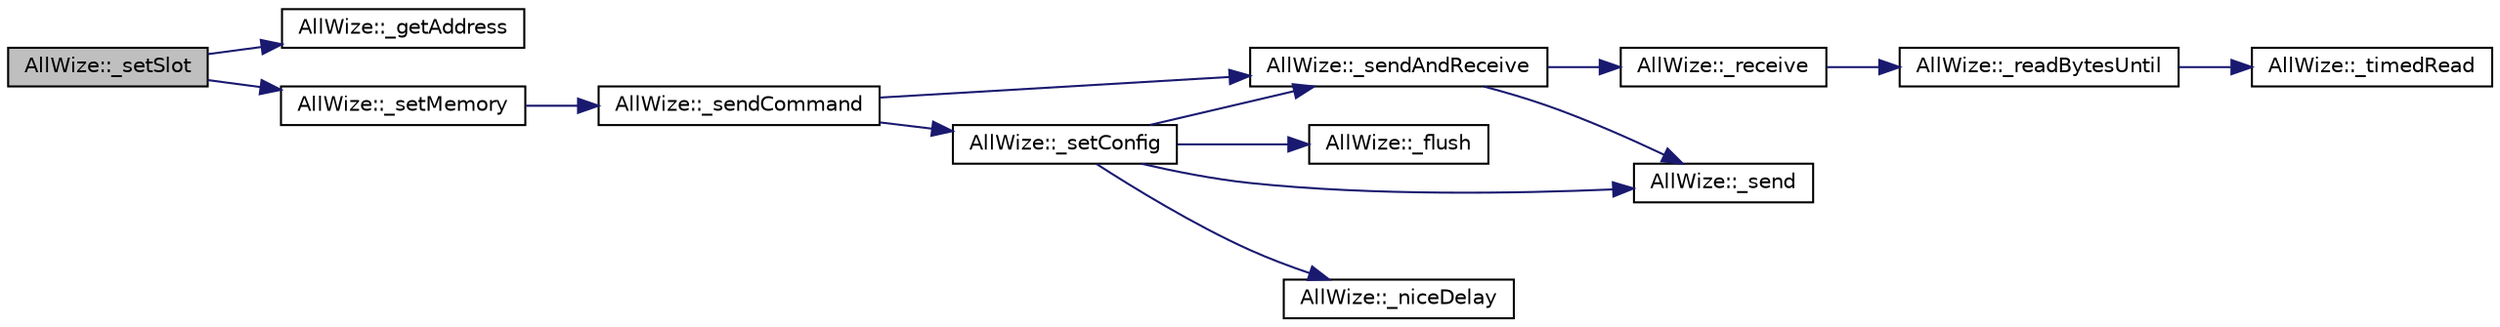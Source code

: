digraph "AllWize::_setSlot"
{
  edge [fontname="Helvetica",fontsize="10",labelfontname="Helvetica",labelfontsize="10"];
  node [fontname="Helvetica",fontsize="10",shape=record];
  rankdir="LR";
  Node621 [label="AllWize::_setSlot",height=0.2,width=0.4,color="black", fillcolor="grey75", style="filled", fontcolor="black"];
  Node621 -> Node622 [color="midnightblue",fontsize="10",style="solid",fontname="Helvetica"];
  Node622 [label="AllWize::_getAddress",height=0.2,width=0.4,color="black", fillcolor="white", style="filled",URL="$classAllWize.html#a15521b383a1cf20ac9e7adf6bc90b792",tooltip="Return the physical memory address for the given slot. "];
  Node621 -> Node623 [color="midnightblue",fontsize="10",style="solid",fontname="Helvetica"];
  Node623 [label="AllWize::_setMemory",height=0.2,width=0.4,color="black", fillcolor="white", style="filled",URL="$classAllWize.html#a1ea5bba23570f50e5326108f31c00050",tooltip="Sets non-volatile memory contents starting from given address. "];
  Node623 -> Node624 [color="midnightblue",fontsize="10",style="solid",fontname="Helvetica"];
  Node624 [label="AllWize::_sendCommand",height=0.2,width=0.4,color="black", fillcolor="white", style="filled",URL="$classAllWize.html#aa396ffb4a719730440575425c981adef",tooltip="Sends a command with the given data. "];
  Node624 -> Node625 [color="midnightblue",fontsize="10",style="solid",fontname="Helvetica"];
  Node625 [label="AllWize::_setConfig",height=0.2,width=0.4,color="black", fillcolor="white", style="filled",URL="$classAllWize.html#a493af0599b973f713192b175000264e6",tooltip="Sets or unsets config mode. "];
  Node625 -> Node626 [color="midnightblue",fontsize="10",style="solid",fontname="Helvetica"];
  Node626 [label="AllWize::_flush",height=0.2,width=0.4,color="black", fillcolor="white", style="filled",URL="$classAllWize.html#ace21941ce1a1174ef567c1a269ebf551",tooltip="Flushes the serial line to the module. "];
  Node625 -> Node627 [color="midnightblue",fontsize="10",style="solid",fontname="Helvetica"];
  Node627 [label="AllWize::_sendAndReceive",height=0.2,width=0.4,color="black", fillcolor="white", style="filled",URL="$classAllWize.html#af4c575f742b3c2a837058846b83fbfe1",tooltip="Sends a binary buffer and waits for response. Returns the number of bytes received and stored in the ..."];
  Node627 -> Node628 [color="midnightblue",fontsize="10",style="solid",fontname="Helvetica"];
  Node628 [label="AllWize::_send",height=0.2,width=0.4,color="black", fillcolor="white", style="filled",URL="$classAllWize.html#ac194cac5fd63b864ef567fb7a51a2ac9",tooltip="Sends a binary buffer to the module UART. Returns the number of bytes actually sent. "];
  Node627 -> Node629 [color="midnightblue",fontsize="10",style="solid",fontname="Helvetica"];
  Node629 [label="AllWize::_receive",height=0.2,width=0.4,color="black", fillcolor="white", style="filled",URL="$classAllWize.html#a197c8bd0c47789acefd4e360ca697feb",tooltip="Listens to incoming data from the module until timeout or END_OF_RESPONSE. "];
  Node629 -> Node630 [color="midnightblue",fontsize="10",style="solid",fontname="Helvetica"];
  Node630 [label="AllWize::_readBytesUntil",height=0.2,width=0.4,color="black", fillcolor="white", style="filled",URL="$classAllWize.html#a3cdbc480293b0e3c24107c549b485d5c",tooltip="Reads the stream buffer up to a certain char or times out. "];
  Node630 -> Node631 [color="midnightblue",fontsize="10",style="solid",fontname="Helvetica"];
  Node631 [label="AllWize::_timedRead",height=0.2,width=0.4,color="black", fillcolor="white", style="filled",URL="$classAllWize.html#ac33ba05cebc3de22babb477922a07eaf",tooltip="Reads a byte from the stream with a timeout. "];
  Node625 -> Node628 [color="midnightblue",fontsize="10",style="solid",fontname="Helvetica"];
  Node625 -> Node632 [color="midnightblue",fontsize="10",style="solid",fontname="Helvetica"];
  Node632 [label="AllWize::_niceDelay",height=0.2,width=0.4,color="black", fillcolor="white", style="filled",URL="$classAllWize.html#afeed45d2a47e184092d6dcd64c22fb72",tooltip="Does a non-blocking delay. "];
  Node624 -> Node627 [color="midnightblue",fontsize="10",style="solid",fontname="Helvetica"];
}
